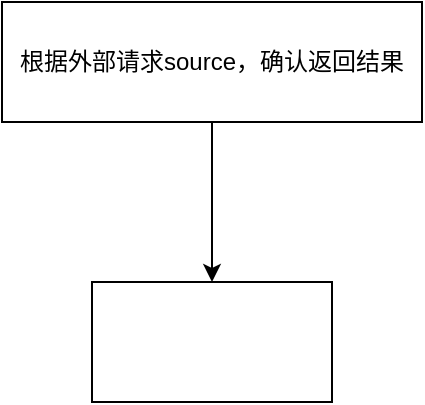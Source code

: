 <mxfile version="24.5.3" type="github">
  <diagram name="第 1 页" id="3wBC5aZO0or2MzLLkAB7">
    <mxGraphModel dx="1050" dy="542" grid="1" gridSize="10" guides="1" tooltips="1" connect="1" arrows="1" fold="1" page="1" pageScale="1" pageWidth="827" pageHeight="1169" math="0" shadow="0">
      <root>
        <mxCell id="0" />
        <mxCell id="1" parent="0" />
        <mxCell id="KBHzEdIqT_XmXeJ4vEnn-2" value="" style="edgeStyle=orthogonalEdgeStyle;rounded=0;orthogonalLoop=1;jettySize=auto;html=1;" edge="1" parent="1" source="VWE_R7zerwp3d3oP0rRp-1" target="KBHzEdIqT_XmXeJ4vEnn-1">
          <mxGeometry relative="1" as="geometry" />
        </mxCell>
        <mxCell id="VWE_R7zerwp3d3oP0rRp-1" value="根据外部请求source，确认返回结果" style="whiteSpace=wrap;html=1;" parent="1" vertex="1">
          <mxGeometry x="300" y="50" width="210" height="60" as="geometry" />
        </mxCell>
        <mxCell id="KBHzEdIqT_XmXeJ4vEnn-1" value="" style="whiteSpace=wrap;html=1;" vertex="1" parent="1">
          <mxGeometry x="345" y="190" width="120" height="60" as="geometry" />
        </mxCell>
      </root>
    </mxGraphModel>
  </diagram>
</mxfile>
